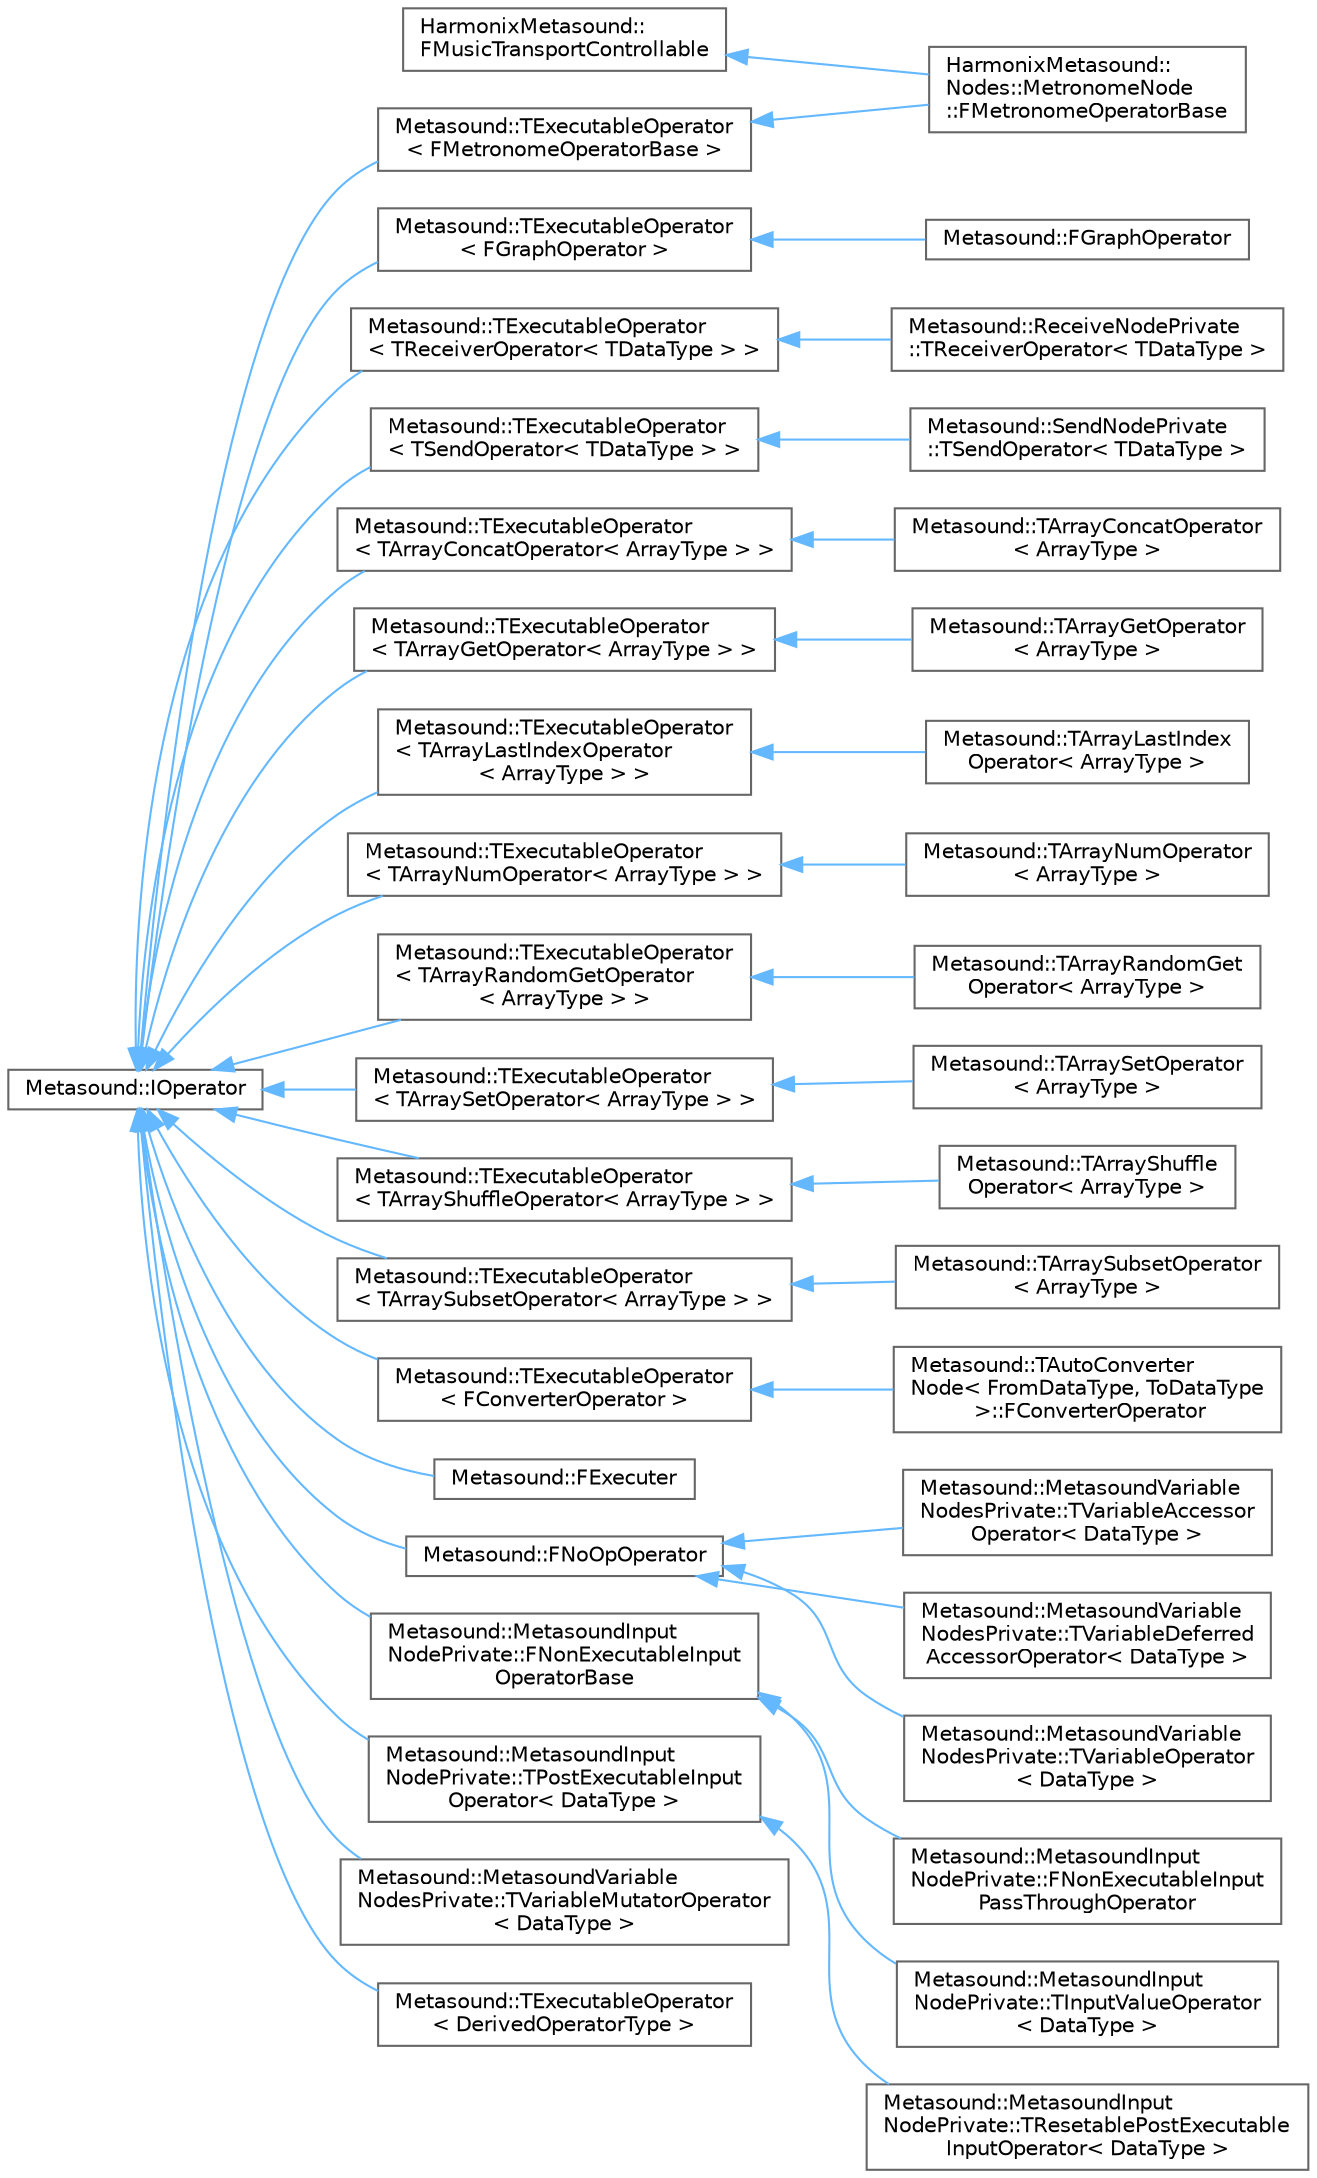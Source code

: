 digraph "Graphical Class Hierarchy"
{
 // INTERACTIVE_SVG=YES
 // LATEX_PDF_SIZE
  bgcolor="transparent";
  edge [fontname=Helvetica,fontsize=10,labelfontname=Helvetica,labelfontsize=10];
  node [fontname=Helvetica,fontsize=10,shape=box,height=0.2,width=0.4];
  rankdir="LR";
  Node0 [id="Node000000",label="HarmonixMetasound::\lFMusicTransportControllable",height=0.2,width=0.4,color="grey40", fillcolor="white", style="filled",URL="$d7/d77/classHarmonixMetasound_1_1FMusicTransportControllable.html",tooltip=" "];
  Node0 -> Node1 [id="edge5248_Node000000_Node000001",dir="back",color="steelblue1",style="solid",tooltip=" "];
  Node1 [id="Node000001",label="HarmonixMetasound::\lNodes::MetronomeNode\l::FMetronomeOperatorBase",height=0.2,width=0.4,color="grey40", fillcolor="white", style="filled",URL="$d9/db5/classHarmonixMetasound_1_1Nodes_1_1MetronomeNode_1_1FMetronomeOperatorBase.html",tooltip=" "];
  Node3 [id="Node000003",label="Metasound::IOperator",height=0.2,width=0.4,color="grey40", fillcolor="white", style="filled",URL="$db/d99/classMetasound_1_1IOperator.html",tooltip="IOperator."];
  Node3 -> Node2 [id="edge5249_Node000003_Node000002",dir="back",color="steelblue1",style="solid",tooltip=" "];
  Node2 [id="Node000002",label="Metasound::TExecutableOperator\l\< FMetronomeOperatorBase \>",height=0.2,width=0.4,color="grey40", fillcolor="white", style="filled",URL="$de/ddb/classMetasound_1_1TExecutableOperator.html",tooltip=" "];
  Node2 -> Node1 [id="edge5250_Node000002_Node000001",dir="back",color="steelblue1",style="solid",tooltip=" "];
  Node3 -> Node4 [id="edge5251_Node000003_Node000004",dir="back",color="steelblue1",style="solid",tooltip=" "];
  Node4 [id="Node000004",label="Metasound::TExecutableOperator\l\< FGraphOperator \>",height=0.2,width=0.4,color="grey40", fillcolor="white", style="filled",URL="$de/ddb/classMetasound_1_1TExecutableOperator.html",tooltip=" "];
  Node4 -> Node5 [id="edge5252_Node000004_Node000005",dir="back",color="steelblue1",style="solid",tooltip=" "];
  Node5 [id="Node000005",label="Metasound::FGraphOperator",height=0.2,width=0.4,color="grey40", fillcolor="white", style="filled",URL="$d4/df9/classMetasound_1_1FGraphOperator.html",tooltip=" "];
  Node3 -> Node6 [id="edge5253_Node000003_Node000006",dir="back",color="steelblue1",style="solid",tooltip=" "];
  Node6 [id="Node000006",label="Metasound::TExecutableOperator\l\< TReceiverOperator\< TDataType \> \>",height=0.2,width=0.4,color="grey40", fillcolor="white", style="filled",URL="$de/ddb/classMetasound_1_1TExecutableOperator.html",tooltip=" "];
  Node6 -> Node7 [id="edge5254_Node000006_Node000007",dir="back",color="steelblue1",style="solid",tooltip=" "];
  Node7 [id="Node000007",label="Metasound::ReceiveNodePrivate\l::TReceiverOperator\< TDataType \>",height=0.2,width=0.4,color="grey40", fillcolor="white", style="filled",URL="$de/dd9/classMetasound_1_1ReceiveNodePrivate_1_1TReceiverOperator.html",tooltip=" "];
  Node3 -> Node8 [id="edge5255_Node000003_Node000008",dir="back",color="steelblue1",style="solid",tooltip=" "];
  Node8 [id="Node000008",label="Metasound::TExecutableOperator\l\< TSendOperator\< TDataType \> \>",height=0.2,width=0.4,color="grey40", fillcolor="white", style="filled",URL="$de/ddb/classMetasound_1_1TExecutableOperator.html",tooltip=" "];
  Node8 -> Node9 [id="edge5256_Node000008_Node000009",dir="back",color="steelblue1",style="solid",tooltip=" "];
  Node9 [id="Node000009",label="Metasound::SendNodePrivate\l::TSendOperator\< TDataType \>",height=0.2,width=0.4,color="grey40", fillcolor="white", style="filled",URL="$d2/d18/classMetasound_1_1SendNodePrivate_1_1TSendOperator.html",tooltip=" "];
  Node3 -> Node10 [id="edge5257_Node000003_Node000010",dir="back",color="steelblue1",style="solid",tooltip=" "];
  Node10 [id="Node000010",label="Metasound::TExecutableOperator\l\< TArrayConcatOperator\< ArrayType \> \>",height=0.2,width=0.4,color="grey40", fillcolor="white", style="filled",URL="$de/ddb/classMetasound_1_1TExecutableOperator.html",tooltip=" "];
  Node10 -> Node11 [id="edge5258_Node000010_Node000011",dir="back",color="steelblue1",style="solid",tooltip=" "];
  Node11 [id="Node000011",label="Metasound::TArrayConcatOperator\l\< ArrayType \>",height=0.2,width=0.4,color="grey40", fillcolor="white", style="filled",URL="$d2/d8d/classMetasound_1_1TArrayConcatOperator.html",tooltip="TArrayConcatOperator concatenates two arrays on trigger."];
  Node3 -> Node12 [id="edge5259_Node000003_Node000012",dir="back",color="steelblue1",style="solid",tooltip=" "];
  Node12 [id="Node000012",label="Metasound::TExecutableOperator\l\< TArrayGetOperator\< ArrayType \> \>",height=0.2,width=0.4,color="grey40", fillcolor="white", style="filled",URL="$de/ddb/classMetasound_1_1TExecutableOperator.html",tooltip=" "];
  Node12 -> Node13 [id="edge5260_Node000012_Node000013",dir="back",color="steelblue1",style="solid",tooltip=" "];
  Node13 [id="Node000013",label="Metasound::TArrayGetOperator\l\< ArrayType \>",height=0.2,width=0.4,color="grey40", fillcolor="white", style="filled",URL="$d5/dac/classMetasound_1_1TArrayGetOperator.html",tooltip="TArrayGetOperator copies a value from the array to the output when a trigger occurs."];
  Node3 -> Node14 [id="edge5261_Node000003_Node000014",dir="back",color="steelblue1",style="solid",tooltip=" "];
  Node14 [id="Node000014",label="Metasound::TExecutableOperator\l\< TArrayLastIndexOperator\l\< ArrayType \> \>",height=0.2,width=0.4,color="grey40", fillcolor="white", style="filled",URL="$de/ddb/classMetasound_1_1TExecutableOperator.html",tooltip=" "];
  Node14 -> Node15 [id="edge5262_Node000014_Node000015",dir="back",color="steelblue1",style="solid",tooltip=" "];
  Node15 [id="Node000015",label="Metasound::TArrayLastIndex\lOperator\< ArrayType \>",height=0.2,width=0.4,color="grey40", fillcolor="white", style="filled",URL="$db/d89/classMetasound_1_1TArrayLastIndexOperator.html",tooltip="TArrayLastIndex gets last index of an array."];
  Node3 -> Node16 [id="edge5263_Node000003_Node000016",dir="back",color="steelblue1",style="solid",tooltip=" "];
  Node16 [id="Node000016",label="Metasound::TExecutableOperator\l\< TArrayNumOperator\< ArrayType \> \>",height=0.2,width=0.4,color="grey40", fillcolor="white", style="filled",URL="$de/ddb/classMetasound_1_1TExecutableOperator.html",tooltip=" "];
  Node16 -> Node17 [id="edge5264_Node000016_Node000017",dir="back",color="steelblue1",style="solid",tooltip=" "];
  Node17 [id="Node000017",label="Metasound::TArrayNumOperator\l\< ArrayType \>",height=0.2,width=0.4,color="grey40", fillcolor="white", style="filled",URL="$d6/db8/classMetasound_1_1TArrayNumOperator.html",tooltip="TArrayNumOperator gets the number of elements in an Array."];
  Node3 -> Node18 [id="edge5265_Node000003_Node000018",dir="back",color="steelblue1",style="solid",tooltip=" "];
  Node18 [id="Node000018",label="Metasound::TExecutableOperator\l\< TArrayRandomGetOperator\l\< ArrayType \> \>",height=0.2,width=0.4,color="grey40", fillcolor="white", style="filled",URL="$de/ddb/classMetasound_1_1TExecutableOperator.html",tooltip=" "];
  Node18 -> Node19 [id="edge5266_Node000018_Node000019",dir="back",color="steelblue1",style="solid",tooltip=" "];
  Node19 [id="Node000019",label="Metasound::TArrayRandomGet\lOperator\< ArrayType \>",height=0.2,width=0.4,color="grey40", fillcolor="white", style="filled",URL="$d5/d6e/classMetasound_1_1TArrayRandomGetOperator.html",tooltip=" "];
  Node3 -> Node20 [id="edge5267_Node000003_Node000020",dir="back",color="steelblue1",style="solid",tooltip=" "];
  Node20 [id="Node000020",label="Metasound::TExecutableOperator\l\< TArraySetOperator\< ArrayType \> \>",height=0.2,width=0.4,color="grey40", fillcolor="white", style="filled",URL="$de/ddb/classMetasound_1_1TExecutableOperator.html",tooltip=" "];
  Node20 -> Node21 [id="edge5268_Node000020_Node000021",dir="back",color="steelblue1",style="solid",tooltip=" "];
  Node21 [id="Node000021",label="Metasound::TArraySetOperator\l\< ArrayType \>",height=0.2,width=0.4,color="grey40", fillcolor="white", style="filled",URL="$d8/d26/classMetasound_1_1TArraySetOperator.html",tooltip="TArraySetOperator sets an element in an array to a specific value."];
  Node3 -> Node22 [id="edge5269_Node000003_Node000022",dir="back",color="steelblue1",style="solid",tooltip=" "];
  Node22 [id="Node000022",label="Metasound::TExecutableOperator\l\< TArrayShuffleOperator\< ArrayType \> \>",height=0.2,width=0.4,color="grey40", fillcolor="white", style="filled",URL="$de/ddb/classMetasound_1_1TExecutableOperator.html",tooltip=" "];
  Node22 -> Node23 [id="edge5270_Node000022_Node000023",dir="back",color="steelblue1",style="solid",tooltip=" "];
  Node23 [id="Node000023",label="Metasound::TArrayShuffle\lOperator\< ArrayType \>",height=0.2,width=0.4,color="grey40", fillcolor="white", style="filled",URL="$d2/dd1/classMetasound_1_1TArrayShuffleOperator.html",tooltip="TArrayShuffleOperator shuffles an array on trigger and outputs values sequentially on \"next\"."];
  Node3 -> Node24 [id="edge5271_Node000003_Node000024",dir="back",color="steelblue1",style="solid",tooltip=" "];
  Node24 [id="Node000024",label="Metasound::TExecutableOperator\l\< TArraySubsetOperator\< ArrayType \> \>",height=0.2,width=0.4,color="grey40", fillcolor="white", style="filled",URL="$de/ddb/classMetasound_1_1TExecutableOperator.html",tooltip=" "];
  Node24 -> Node25 [id="edge5272_Node000024_Node000025",dir="back",color="steelblue1",style="solid",tooltip=" "];
  Node25 [id="Node000025",label="Metasound::TArraySubsetOperator\l\< ArrayType \>",height=0.2,width=0.4,color="grey40", fillcolor="white", style="filled",URL="$d1/db8/classMetasound_1_1TArraySubsetOperator.html",tooltip="TArraySubsetOperator slices an array on trigger."];
  Node3 -> Node26 [id="edge5273_Node000003_Node000026",dir="back",color="steelblue1",style="solid",tooltip=" "];
  Node26 [id="Node000026",label="Metasound::TExecutableOperator\l\< FConverterOperator \>",height=0.2,width=0.4,color="grey40", fillcolor="white", style="filled",URL="$de/ddb/classMetasound_1_1TExecutableOperator.html",tooltip=" "];
  Node26 -> Node27 [id="edge5274_Node000026_Node000027",dir="back",color="steelblue1",style="solid",tooltip=" "];
  Node27 [id="Node000027",label="Metasound::TAutoConverter\lNode\< FromDataType, ToDataType\l \>::FConverterOperator",height=0.2,width=0.4,color="grey40", fillcolor="white", style="filled",URL="$d1/d0d/classMetasound_1_1TAutoConverterNode_1_1FConverterOperator.html",tooltip="FConverterOperator converts from \"FromDataType\" to \"ToDataType\" using a implicit conversion operators..."];
  Node3 -> Node28 [id="edge5275_Node000003_Node000028",dir="back",color="steelblue1",style="solid",tooltip=" "];
  Node28 [id="Node000028",label="Metasound::FExecuter",height=0.2,width=0.4,color="grey40", fillcolor="white", style="filled",URL="$d1/d4e/classMetasound_1_1FExecuter.html",tooltip="FExecuter."];
  Node3 -> Node29 [id="edge5276_Node000003_Node000029",dir="back",color="steelblue1",style="solid",tooltip=" "];
  Node29 [id="Node000029",label="Metasound::FNoOpOperator",height=0.2,width=0.4,color="grey40", fillcolor="white", style="filled",URL="$da/d28/classMetasound_1_1FNoOpOperator.html",tooltip="FNoOpOperator is for IOperators which do not perform any execution."];
  Node29 -> Node30 [id="edge5277_Node000029_Node000030",dir="back",color="steelblue1",style="solid",tooltip=" "];
  Node30 [id="Node000030",label="Metasound::MetasoundVariable\lNodesPrivate::TVariableAccessor\lOperator\< DataType \>",height=0.2,width=0.4,color="grey40", fillcolor="white", style="filled",URL="$da/def/classMetasound_1_1MetasoundVariableNodesPrivate_1_1TVariableAccessorOperator.html",tooltip="Operator for providing inline access to a variable."];
  Node29 -> Node31 [id="edge5278_Node000029_Node000031",dir="back",color="steelblue1",style="solid",tooltip=" "];
  Node31 [id="Node000031",label="Metasound::MetasoundVariable\lNodesPrivate::TVariableDeferred\lAccessorOperator\< DataType \>",height=0.2,width=0.4,color="grey40", fillcolor="white", style="filled",URL="$df/d7b/classMetasound_1_1MetasoundVariableNodesPrivate_1_1TVariableDeferredAccessorOperator.html",tooltip="Operator for providing delayed access to a variable."];
  Node29 -> Node32 [id="edge5279_Node000029_Node000032",dir="back",color="steelblue1",style="solid",tooltip=" "];
  Node32 [id="Node000032",label="Metasound::MetasoundVariable\lNodesPrivate::TVariableOperator\l\< DataType \>",height=0.2,width=0.4,color="grey40", fillcolor="white", style="filled",URL="$dd/d3b/classMetasound_1_1MetasoundVariableNodesPrivate_1_1TVariableOperator.html",tooltip=" "];
  Node3 -> Node33 [id="edge5280_Node000003_Node000033",dir="back",color="steelblue1",style="solid",tooltip=" "];
  Node33 [id="Node000033",label="Metasound::MetasoundInput\lNodePrivate::FNonExecutableInput\lOperatorBase",height=0.2,width=0.4,color="grey40", fillcolor="white", style="filled",URL="$d8/deb/classMetasound_1_1MetasoundInputNodePrivate_1_1FNonExecutableInputOperatorBase.html",tooltip=" "];
  Node33 -> Node34 [id="edge5281_Node000033_Node000034",dir="back",color="steelblue1",style="solid",tooltip=" "];
  Node34 [id="Node000034",label="Metasound::MetasoundInput\lNodePrivate::FNonExecutableInput\lPassThroughOperator",height=0.2,width=0.4,color="grey40", fillcolor="white", style="filled",URL="$d1/d97/classMetasound_1_1MetasoundInputNodePrivate_1_1FNonExecutableInputPassThroughOperator.html",tooltip=" "];
  Node33 -> Node35 [id="edge5282_Node000033_Node000035",dir="back",color="steelblue1",style="solid",tooltip=" "];
  Node35 [id="Node000035",label="Metasound::MetasoundInput\lNodePrivate::TInputValueOperator\l\< DataType \>",height=0.2,width=0.4,color="grey40", fillcolor="white", style="filled",URL="$d4/ddc/classMetasound_1_1MetasoundInputNodePrivate_1_1TInputValueOperator.html",tooltip="TInputValueOperator provides an input for value references."];
  Node3 -> Node36 [id="edge5283_Node000003_Node000036",dir="back",color="steelblue1",style="solid",tooltip=" "];
  Node36 [id="Node000036",label="Metasound::MetasoundInput\lNodePrivate::TPostExecutableInput\lOperator\< DataType \>",height=0.2,width=0.4,color="grey40", fillcolor="white", style="filled",URL="$dd/d0e/classMetasound_1_1MetasoundInputNodePrivate_1_1TPostExecutableInputOperator.html",tooltip=" "];
  Node36 -> Node37 [id="edge5284_Node000036_Node000037",dir="back",color="steelblue1",style="solid",tooltip=" "];
  Node37 [id="Node000037",label="Metasound::MetasoundInput\lNodePrivate::TResetablePostExecutable\lInputOperator\< DataType \>",height=0.2,width=0.4,color="grey40", fillcolor="white", style="filled",URL="$df/da7/classMetasound_1_1MetasoundInputNodePrivate_1_1TResetablePostExecutableInputOperator.html",tooltip=" "];
  Node3 -> Node38 [id="edge5285_Node000003_Node000038",dir="back",color="steelblue1",style="solid",tooltip=" "];
  Node38 [id="Node000038",label="Metasound::MetasoundVariable\lNodesPrivate::TVariableMutatorOperator\l\< DataType \>",height=0.2,width=0.4,color="grey40", fillcolor="white", style="filled",URL="$d4/d7f/classMetasound_1_1MetasoundVariableNodesPrivate_1_1TVariableMutatorOperator.html",tooltip="Operator for providing setting a variable."];
  Node3 -> Node39 [id="edge5286_Node000003_Node000039",dir="back",color="steelblue1",style="solid",tooltip=" "];
  Node39 [id="Node000039",label="Metasound::TExecutableOperator\l\< DerivedOperatorType \>",height=0.2,width=0.4,color="grey40", fillcolor="white", style="filled",URL="$de/ddb/classMetasound_1_1TExecutableOperator.html",tooltip="Convenience class for supporting the IOperator interface's GetExecuteFunction virtual member function..."];
}
